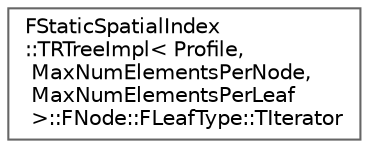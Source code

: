 digraph "Graphical Class Hierarchy"
{
 // INTERACTIVE_SVG=YES
 // LATEX_PDF_SIZE
  bgcolor="transparent";
  edge [fontname=Helvetica,fontsize=10,labelfontname=Helvetica,labelfontsize=10];
  node [fontname=Helvetica,fontsize=10,shape=box,height=0.2,width=0.4];
  rankdir="LR";
  Node0 [id="Node000000",label="FStaticSpatialIndex\l::TRTreeImpl\< Profile,\l MaxNumElementsPerNode,\l MaxNumElementsPerLeaf\l \>::FNode::FLeafType::TIterator",height=0.2,width=0.4,color="grey40", fillcolor="white", style="filled",URL="$d9/dc9/structFStaticSpatialIndex_1_1TRTreeImpl_1_1FNode_1_1FLeafType_1_1TIterator.html",tooltip=" "];
}
